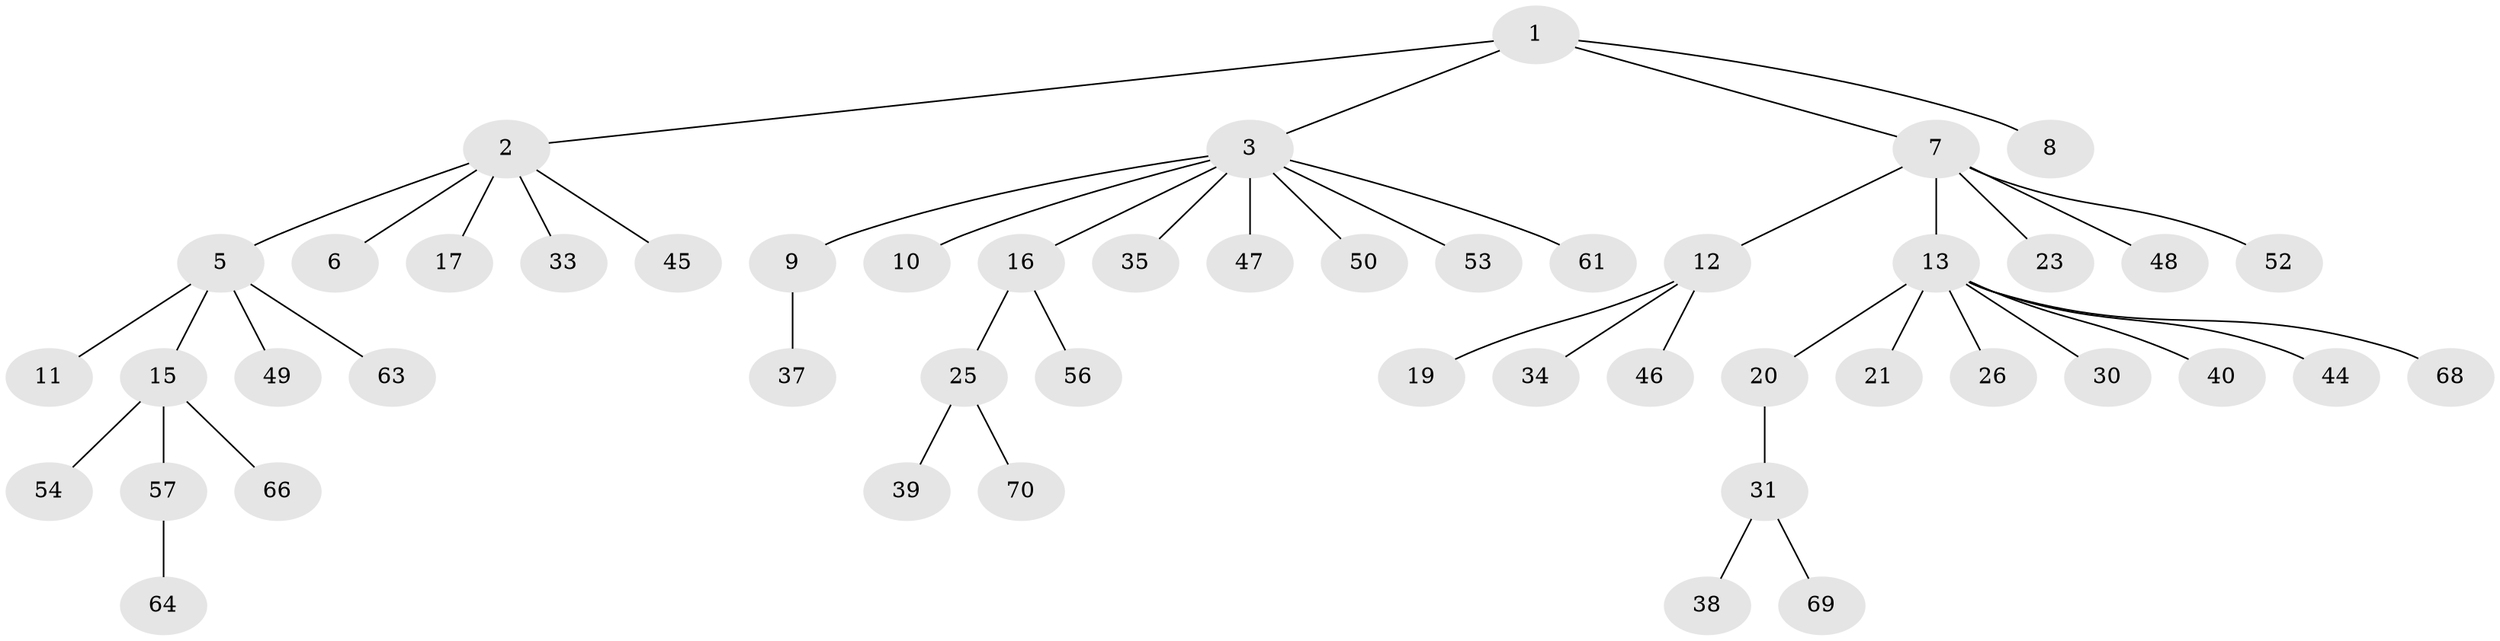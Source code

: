 // Generated by graph-tools (version 1.1) at 2025/24/03/03/25 07:24:05]
// undirected, 49 vertices, 48 edges
graph export_dot {
graph [start="1"]
  node [color=gray90,style=filled];
  1;
  2 [super="+4"];
  3 [super="+24"];
  5 [super="+41"];
  6;
  7 [super="+32"];
  8 [super="+60"];
  9 [super="+27"];
  10 [super="+29"];
  11 [super="+22"];
  12 [super="+18"];
  13 [super="+14"];
  15 [super="+58"];
  16 [super="+42"];
  17 [super="+67"];
  19;
  20;
  21;
  23 [super="+36"];
  25 [super="+28"];
  26;
  30;
  31 [super="+55"];
  33;
  34;
  35;
  37;
  38 [super="+43"];
  39 [super="+65"];
  40;
  44;
  45;
  46;
  47;
  48;
  49;
  50 [super="+51"];
  52;
  53;
  54;
  56 [super="+59"];
  57 [super="+62"];
  61;
  63;
  64;
  66;
  68;
  69;
  70;
  1 -- 2;
  1 -- 3;
  1 -- 7;
  1 -- 8;
  2 -- 17;
  2 -- 45;
  2 -- 33;
  2 -- 5;
  2 -- 6;
  3 -- 9;
  3 -- 10;
  3 -- 16;
  3 -- 47;
  3 -- 61;
  3 -- 35;
  3 -- 50;
  3 -- 53;
  5 -- 11;
  5 -- 15;
  5 -- 63;
  5 -- 49;
  7 -- 12;
  7 -- 13;
  7 -- 23;
  7 -- 48;
  7 -- 52;
  9 -- 37;
  12 -- 19;
  12 -- 34;
  12 -- 46;
  13 -- 30;
  13 -- 40;
  13 -- 44;
  13 -- 20;
  13 -- 21;
  13 -- 68;
  13 -- 26;
  15 -- 54;
  15 -- 57;
  15 -- 66;
  16 -- 25;
  16 -- 56;
  20 -- 31;
  25 -- 70;
  25 -- 39;
  31 -- 38;
  31 -- 69;
  57 -- 64;
}
